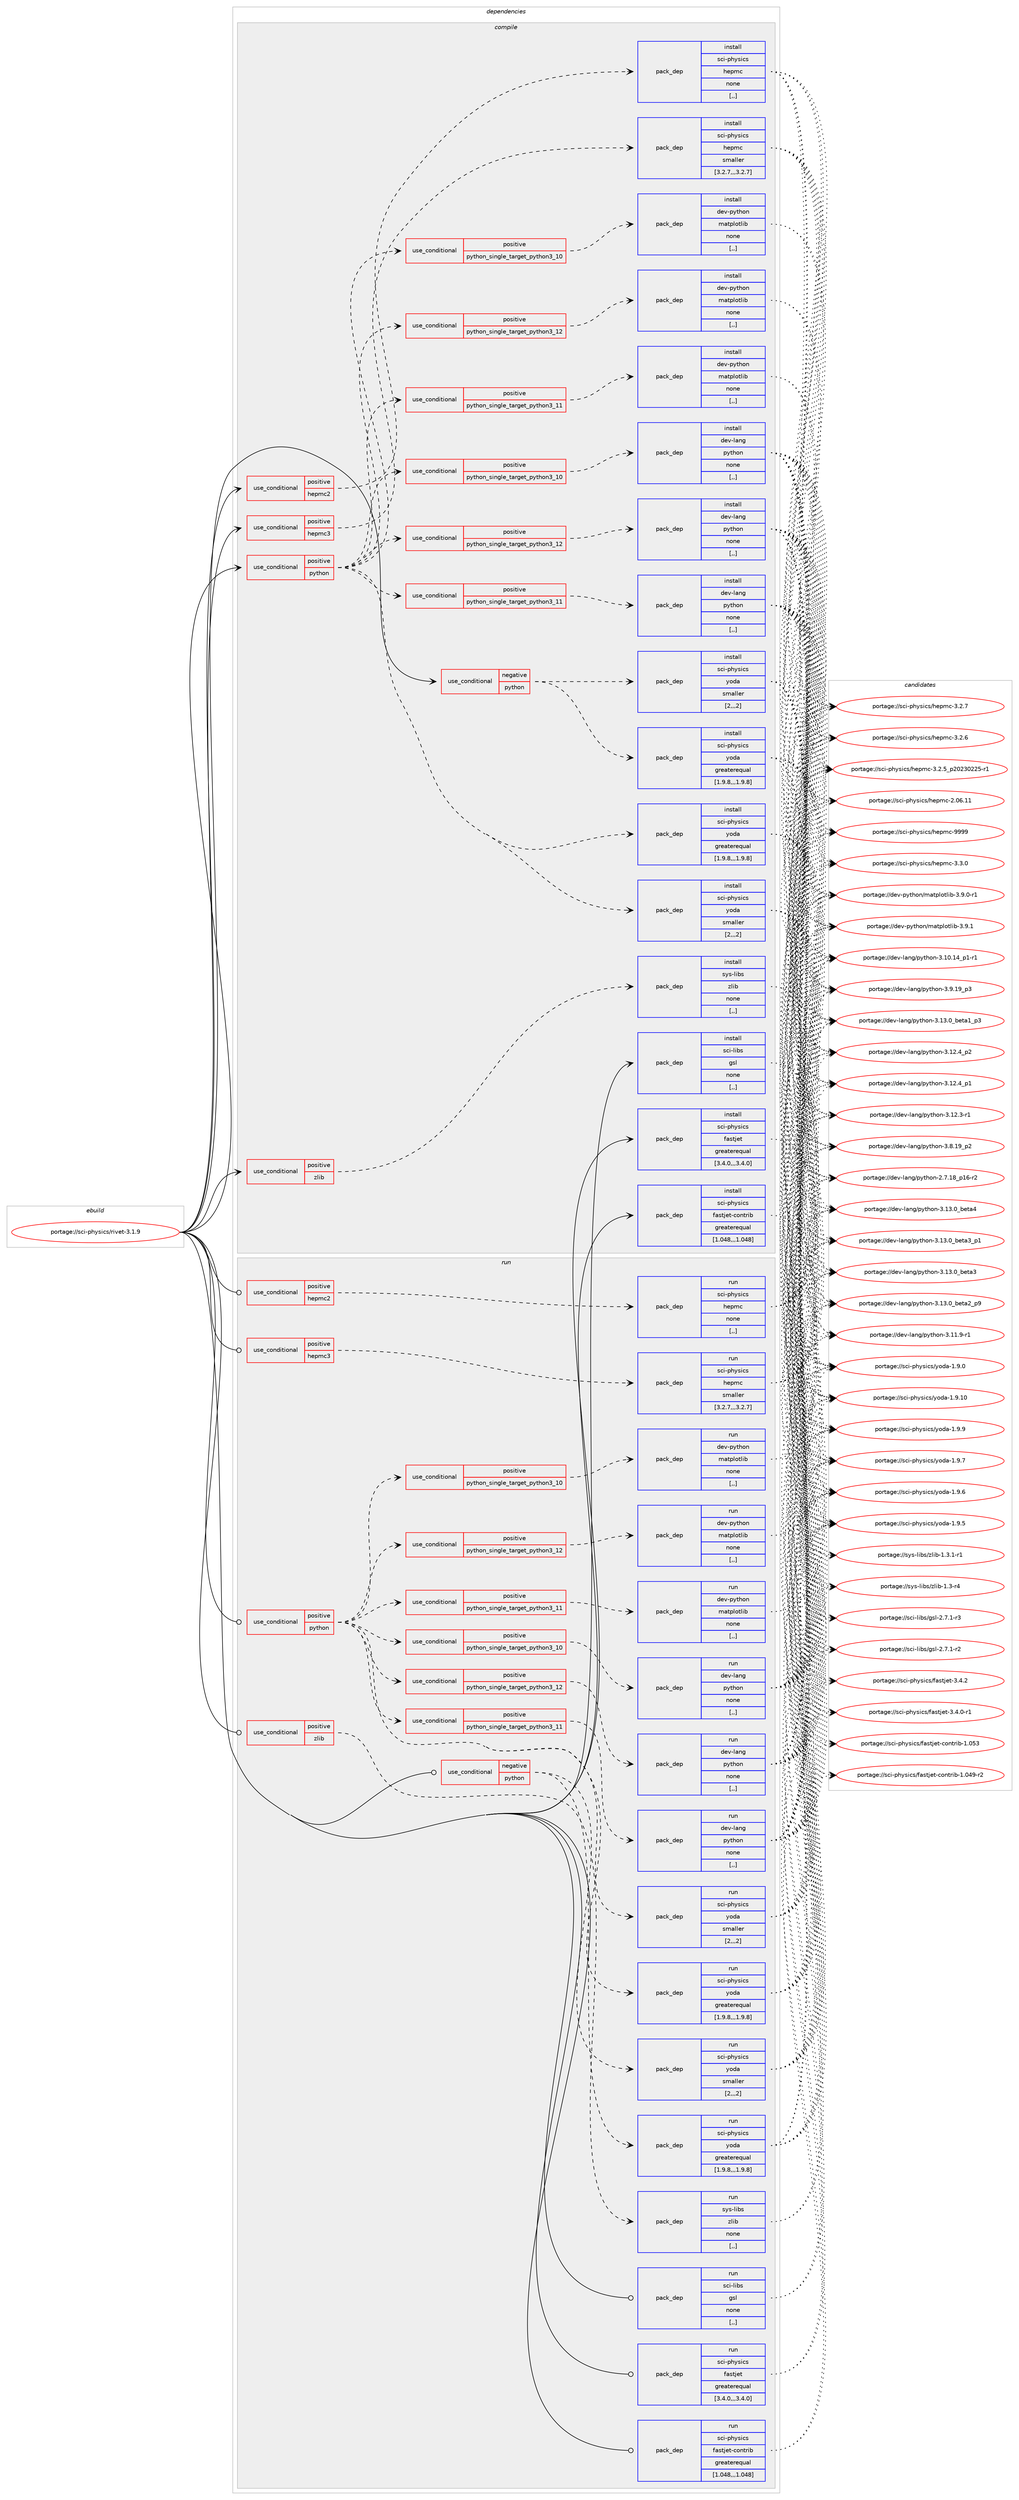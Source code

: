digraph prolog {

# *************
# Graph options
# *************

newrank=true;
concentrate=true;
compound=true;
graph [rankdir=LR,fontname=Helvetica,fontsize=10,ranksep=1.5];#, ranksep=2.5, nodesep=0.2];
edge  [arrowhead=vee];
node  [fontname=Helvetica,fontsize=10];

# **********
# The ebuild
# **********

subgraph cluster_leftcol {
color=gray;
label=<<i>ebuild</i>>;
id [label="portage://sci-physics/rivet-3.1.9", color=red, width=4, href="../sci-physics/rivet-3.1.9.svg"];
}

# ****************
# The dependencies
# ****************

subgraph cluster_midcol {
color=gray;
label=<<i>dependencies</i>>;
subgraph cluster_compile {
fillcolor="#eeeeee";
style=filled;
label=<<i>compile</i>>;
subgraph cond109309 {
dependency411690 [label=<<TABLE BORDER="0" CELLBORDER="1" CELLSPACING="0" CELLPADDING="4"><TR><TD ROWSPAN="3" CELLPADDING="10">use_conditional</TD></TR><TR><TD>negative</TD></TR><TR><TD>python</TD></TR></TABLE>>, shape=none, color=red];
subgraph pack299479 {
dependency411691 [label=<<TABLE BORDER="0" CELLBORDER="1" CELLSPACING="0" CELLPADDING="4" WIDTH="220"><TR><TD ROWSPAN="6" CELLPADDING="30">pack_dep</TD></TR><TR><TD WIDTH="110">install</TD></TR><TR><TD>sci-physics</TD></TR><TR><TD>yoda</TD></TR><TR><TD>greaterequal</TD></TR><TR><TD>[1.9.8,,,1.9.8]</TD></TR></TABLE>>, shape=none, color=blue];
}
dependency411690:e -> dependency411691:w [weight=20,style="dashed",arrowhead="vee"];
subgraph pack299480 {
dependency411692 [label=<<TABLE BORDER="0" CELLBORDER="1" CELLSPACING="0" CELLPADDING="4" WIDTH="220"><TR><TD ROWSPAN="6" CELLPADDING="30">pack_dep</TD></TR><TR><TD WIDTH="110">install</TD></TR><TR><TD>sci-physics</TD></TR><TR><TD>yoda</TD></TR><TR><TD>smaller</TD></TR><TR><TD>[2,,,2]</TD></TR></TABLE>>, shape=none, color=blue];
}
dependency411690:e -> dependency411692:w [weight=20,style="dashed",arrowhead="vee"];
}
id:e -> dependency411690:w [weight=20,style="solid",arrowhead="vee"];
subgraph cond109310 {
dependency411693 [label=<<TABLE BORDER="0" CELLBORDER="1" CELLSPACING="0" CELLPADDING="4"><TR><TD ROWSPAN="3" CELLPADDING="10">use_conditional</TD></TR><TR><TD>positive</TD></TR><TR><TD>hepmc2</TD></TR></TABLE>>, shape=none, color=red];
subgraph pack299481 {
dependency411694 [label=<<TABLE BORDER="0" CELLBORDER="1" CELLSPACING="0" CELLPADDING="4" WIDTH="220"><TR><TD ROWSPAN="6" CELLPADDING="30">pack_dep</TD></TR><TR><TD WIDTH="110">install</TD></TR><TR><TD>sci-physics</TD></TR><TR><TD>hepmc</TD></TR><TR><TD>none</TD></TR><TR><TD>[,,]</TD></TR></TABLE>>, shape=none, color=blue];
}
dependency411693:e -> dependency411694:w [weight=20,style="dashed",arrowhead="vee"];
}
id:e -> dependency411693:w [weight=20,style="solid",arrowhead="vee"];
subgraph cond109311 {
dependency411695 [label=<<TABLE BORDER="0" CELLBORDER="1" CELLSPACING="0" CELLPADDING="4"><TR><TD ROWSPAN="3" CELLPADDING="10">use_conditional</TD></TR><TR><TD>positive</TD></TR><TR><TD>hepmc3</TD></TR></TABLE>>, shape=none, color=red];
subgraph pack299482 {
dependency411696 [label=<<TABLE BORDER="0" CELLBORDER="1" CELLSPACING="0" CELLPADDING="4" WIDTH="220"><TR><TD ROWSPAN="6" CELLPADDING="30">pack_dep</TD></TR><TR><TD WIDTH="110">install</TD></TR><TR><TD>sci-physics</TD></TR><TR><TD>hepmc</TD></TR><TR><TD>smaller</TD></TR><TR><TD>[3.2.7,,,3.2.7]</TD></TR></TABLE>>, shape=none, color=blue];
}
dependency411695:e -> dependency411696:w [weight=20,style="dashed",arrowhead="vee"];
}
id:e -> dependency411695:w [weight=20,style="solid",arrowhead="vee"];
subgraph cond109312 {
dependency411697 [label=<<TABLE BORDER="0" CELLBORDER="1" CELLSPACING="0" CELLPADDING="4"><TR><TD ROWSPAN="3" CELLPADDING="10">use_conditional</TD></TR><TR><TD>positive</TD></TR><TR><TD>python</TD></TR></TABLE>>, shape=none, color=red];
subgraph cond109313 {
dependency411698 [label=<<TABLE BORDER="0" CELLBORDER="1" CELLSPACING="0" CELLPADDING="4"><TR><TD ROWSPAN="3" CELLPADDING="10">use_conditional</TD></TR><TR><TD>positive</TD></TR><TR><TD>python_single_target_python3_10</TD></TR></TABLE>>, shape=none, color=red];
subgraph pack299483 {
dependency411699 [label=<<TABLE BORDER="0" CELLBORDER="1" CELLSPACING="0" CELLPADDING="4" WIDTH="220"><TR><TD ROWSPAN="6" CELLPADDING="30">pack_dep</TD></TR><TR><TD WIDTH="110">install</TD></TR><TR><TD>dev-lang</TD></TR><TR><TD>python</TD></TR><TR><TD>none</TD></TR><TR><TD>[,,]</TD></TR></TABLE>>, shape=none, color=blue];
}
dependency411698:e -> dependency411699:w [weight=20,style="dashed",arrowhead="vee"];
}
dependency411697:e -> dependency411698:w [weight=20,style="dashed",arrowhead="vee"];
subgraph cond109314 {
dependency411700 [label=<<TABLE BORDER="0" CELLBORDER="1" CELLSPACING="0" CELLPADDING="4"><TR><TD ROWSPAN="3" CELLPADDING="10">use_conditional</TD></TR><TR><TD>positive</TD></TR><TR><TD>python_single_target_python3_11</TD></TR></TABLE>>, shape=none, color=red];
subgraph pack299484 {
dependency411701 [label=<<TABLE BORDER="0" CELLBORDER="1" CELLSPACING="0" CELLPADDING="4" WIDTH="220"><TR><TD ROWSPAN="6" CELLPADDING="30">pack_dep</TD></TR><TR><TD WIDTH="110">install</TD></TR><TR><TD>dev-lang</TD></TR><TR><TD>python</TD></TR><TR><TD>none</TD></TR><TR><TD>[,,]</TD></TR></TABLE>>, shape=none, color=blue];
}
dependency411700:e -> dependency411701:w [weight=20,style="dashed",arrowhead="vee"];
}
dependency411697:e -> dependency411700:w [weight=20,style="dashed",arrowhead="vee"];
subgraph cond109315 {
dependency411702 [label=<<TABLE BORDER="0" CELLBORDER="1" CELLSPACING="0" CELLPADDING="4"><TR><TD ROWSPAN="3" CELLPADDING="10">use_conditional</TD></TR><TR><TD>positive</TD></TR><TR><TD>python_single_target_python3_12</TD></TR></TABLE>>, shape=none, color=red];
subgraph pack299485 {
dependency411703 [label=<<TABLE BORDER="0" CELLBORDER="1" CELLSPACING="0" CELLPADDING="4" WIDTH="220"><TR><TD ROWSPAN="6" CELLPADDING="30">pack_dep</TD></TR><TR><TD WIDTH="110">install</TD></TR><TR><TD>dev-lang</TD></TR><TR><TD>python</TD></TR><TR><TD>none</TD></TR><TR><TD>[,,]</TD></TR></TABLE>>, shape=none, color=blue];
}
dependency411702:e -> dependency411703:w [weight=20,style="dashed",arrowhead="vee"];
}
dependency411697:e -> dependency411702:w [weight=20,style="dashed",arrowhead="vee"];
subgraph cond109316 {
dependency411704 [label=<<TABLE BORDER="0" CELLBORDER="1" CELLSPACING="0" CELLPADDING="4"><TR><TD ROWSPAN="3" CELLPADDING="10">use_conditional</TD></TR><TR><TD>positive</TD></TR><TR><TD>python_single_target_python3_10</TD></TR></TABLE>>, shape=none, color=red];
subgraph pack299486 {
dependency411705 [label=<<TABLE BORDER="0" CELLBORDER="1" CELLSPACING="0" CELLPADDING="4" WIDTH="220"><TR><TD ROWSPAN="6" CELLPADDING="30">pack_dep</TD></TR><TR><TD WIDTH="110">install</TD></TR><TR><TD>dev-python</TD></TR><TR><TD>matplotlib</TD></TR><TR><TD>none</TD></TR><TR><TD>[,,]</TD></TR></TABLE>>, shape=none, color=blue];
}
dependency411704:e -> dependency411705:w [weight=20,style="dashed",arrowhead="vee"];
}
dependency411697:e -> dependency411704:w [weight=20,style="dashed",arrowhead="vee"];
subgraph cond109317 {
dependency411706 [label=<<TABLE BORDER="0" CELLBORDER="1" CELLSPACING="0" CELLPADDING="4"><TR><TD ROWSPAN="3" CELLPADDING="10">use_conditional</TD></TR><TR><TD>positive</TD></TR><TR><TD>python_single_target_python3_11</TD></TR></TABLE>>, shape=none, color=red];
subgraph pack299487 {
dependency411707 [label=<<TABLE BORDER="0" CELLBORDER="1" CELLSPACING="0" CELLPADDING="4" WIDTH="220"><TR><TD ROWSPAN="6" CELLPADDING="30">pack_dep</TD></TR><TR><TD WIDTH="110">install</TD></TR><TR><TD>dev-python</TD></TR><TR><TD>matplotlib</TD></TR><TR><TD>none</TD></TR><TR><TD>[,,]</TD></TR></TABLE>>, shape=none, color=blue];
}
dependency411706:e -> dependency411707:w [weight=20,style="dashed",arrowhead="vee"];
}
dependency411697:e -> dependency411706:w [weight=20,style="dashed",arrowhead="vee"];
subgraph cond109318 {
dependency411708 [label=<<TABLE BORDER="0" CELLBORDER="1" CELLSPACING="0" CELLPADDING="4"><TR><TD ROWSPAN="3" CELLPADDING="10">use_conditional</TD></TR><TR><TD>positive</TD></TR><TR><TD>python_single_target_python3_12</TD></TR></TABLE>>, shape=none, color=red];
subgraph pack299488 {
dependency411709 [label=<<TABLE BORDER="0" CELLBORDER="1" CELLSPACING="0" CELLPADDING="4" WIDTH="220"><TR><TD ROWSPAN="6" CELLPADDING="30">pack_dep</TD></TR><TR><TD WIDTH="110">install</TD></TR><TR><TD>dev-python</TD></TR><TR><TD>matplotlib</TD></TR><TR><TD>none</TD></TR><TR><TD>[,,]</TD></TR></TABLE>>, shape=none, color=blue];
}
dependency411708:e -> dependency411709:w [weight=20,style="dashed",arrowhead="vee"];
}
dependency411697:e -> dependency411708:w [weight=20,style="dashed",arrowhead="vee"];
subgraph pack299489 {
dependency411710 [label=<<TABLE BORDER="0" CELLBORDER="1" CELLSPACING="0" CELLPADDING="4" WIDTH="220"><TR><TD ROWSPAN="6" CELLPADDING="30">pack_dep</TD></TR><TR><TD WIDTH="110">install</TD></TR><TR><TD>sci-physics</TD></TR><TR><TD>yoda</TD></TR><TR><TD>greaterequal</TD></TR><TR><TD>[1.9.8,,,1.9.8]</TD></TR></TABLE>>, shape=none, color=blue];
}
dependency411697:e -> dependency411710:w [weight=20,style="dashed",arrowhead="vee"];
subgraph pack299490 {
dependency411711 [label=<<TABLE BORDER="0" CELLBORDER="1" CELLSPACING="0" CELLPADDING="4" WIDTH="220"><TR><TD ROWSPAN="6" CELLPADDING="30">pack_dep</TD></TR><TR><TD WIDTH="110">install</TD></TR><TR><TD>sci-physics</TD></TR><TR><TD>yoda</TD></TR><TR><TD>smaller</TD></TR><TR><TD>[2,,,2]</TD></TR></TABLE>>, shape=none, color=blue];
}
dependency411697:e -> dependency411711:w [weight=20,style="dashed",arrowhead="vee"];
}
id:e -> dependency411697:w [weight=20,style="solid",arrowhead="vee"];
subgraph cond109319 {
dependency411712 [label=<<TABLE BORDER="0" CELLBORDER="1" CELLSPACING="0" CELLPADDING="4"><TR><TD ROWSPAN="3" CELLPADDING="10">use_conditional</TD></TR><TR><TD>positive</TD></TR><TR><TD>zlib</TD></TR></TABLE>>, shape=none, color=red];
subgraph pack299491 {
dependency411713 [label=<<TABLE BORDER="0" CELLBORDER="1" CELLSPACING="0" CELLPADDING="4" WIDTH="220"><TR><TD ROWSPAN="6" CELLPADDING="30">pack_dep</TD></TR><TR><TD WIDTH="110">install</TD></TR><TR><TD>sys-libs</TD></TR><TR><TD>zlib</TD></TR><TR><TD>none</TD></TR><TR><TD>[,,]</TD></TR></TABLE>>, shape=none, color=blue];
}
dependency411712:e -> dependency411713:w [weight=20,style="dashed",arrowhead="vee"];
}
id:e -> dependency411712:w [weight=20,style="solid",arrowhead="vee"];
subgraph pack299492 {
dependency411714 [label=<<TABLE BORDER="0" CELLBORDER="1" CELLSPACING="0" CELLPADDING="4" WIDTH="220"><TR><TD ROWSPAN="6" CELLPADDING="30">pack_dep</TD></TR><TR><TD WIDTH="110">install</TD></TR><TR><TD>sci-libs</TD></TR><TR><TD>gsl</TD></TR><TR><TD>none</TD></TR><TR><TD>[,,]</TD></TR></TABLE>>, shape=none, color=blue];
}
id:e -> dependency411714:w [weight=20,style="solid",arrowhead="vee"];
subgraph pack299493 {
dependency411715 [label=<<TABLE BORDER="0" CELLBORDER="1" CELLSPACING="0" CELLPADDING="4" WIDTH="220"><TR><TD ROWSPAN="6" CELLPADDING="30">pack_dep</TD></TR><TR><TD WIDTH="110">install</TD></TR><TR><TD>sci-physics</TD></TR><TR><TD>fastjet</TD></TR><TR><TD>greaterequal</TD></TR><TR><TD>[3.4.0,,,3.4.0]</TD></TR></TABLE>>, shape=none, color=blue];
}
id:e -> dependency411715:w [weight=20,style="solid",arrowhead="vee"];
subgraph pack299494 {
dependency411716 [label=<<TABLE BORDER="0" CELLBORDER="1" CELLSPACING="0" CELLPADDING="4" WIDTH="220"><TR><TD ROWSPAN="6" CELLPADDING="30">pack_dep</TD></TR><TR><TD WIDTH="110">install</TD></TR><TR><TD>sci-physics</TD></TR><TR><TD>fastjet-contrib</TD></TR><TR><TD>greaterequal</TD></TR><TR><TD>[1.048,,,1.048]</TD></TR></TABLE>>, shape=none, color=blue];
}
id:e -> dependency411716:w [weight=20,style="solid",arrowhead="vee"];
}
subgraph cluster_compileandrun {
fillcolor="#eeeeee";
style=filled;
label=<<i>compile and run</i>>;
}
subgraph cluster_run {
fillcolor="#eeeeee";
style=filled;
label=<<i>run</i>>;
subgraph cond109320 {
dependency411717 [label=<<TABLE BORDER="0" CELLBORDER="1" CELLSPACING="0" CELLPADDING="4"><TR><TD ROWSPAN="3" CELLPADDING="10">use_conditional</TD></TR><TR><TD>negative</TD></TR><TR><TD>python</TD></TR></TABLE>>, shape=none, color=red];
subgraph pack299495 {
dependency411718 [label=<<TABLE BORDER="0" CELLBORDER="1" CELLSPACING="0" CELLPADDING="4" WIDTH="220"><TR><TD ROWSPAN="6" CELLPADDING="30">pack_dep</TD></TR><TR><TD WIDTH="110">run</TD></TR><TR><TD>sci-physics</TD></TR><TR><TD>yoda</TD></TR><TR><TD>greaterequal</TD></TR><TR><TD>[1.9.8,,,1.9.8]</TD></TR></TABLE>>, shape=none, color=blue];
}
dependency411717:e -> dependency411718:w [weight=20,style="dashed",arrowhead="vee"];
subgraph pack299496 {
dependency411719 [label=<<TABLE BORDER="0" CELLBORDER="1" CELLSPACING="0" CELLPADDING="4" WIDTH="220"><TR><TD ROWSPAN="6" CELLPADDING="30">pack_dep</TD></TR><TR><TD WIDTH="110">run</TD></TR><TR><TD>sci-physics</TD></TR><TR><TD>yoda</TD></TR><TR><TD>smaller</TD></TR><TR><TD>[2,,,2]</TD></TR></TABLE>>, shape=none, color=blue];
}
dependency411717:e -> dependency411719:w [weight=20,style="dashed",arrowhead="vee"];
}
id:e -> dependency411717:w [weight=20,style="solid",arrowhead="odot"];
subgraph cond109321 {
dependency411720 [label=<<TABLE BORDER="0" CELLBORDER="1" CELLSPACING="0" CELLPADDING="4"><TR><TD ROWSPAN="3" CELLPADDING="10">use_conditional</TD></TR><TR><TD>positive</TD></TR><TR><TD>hepmc2</TD></TR></TABLE>>, shape=none, color=red];
subgraph pack299497 {
dependency411721 [label=<<TABLE BORDER="0" CELLBORDER="1" CELLSPACING="0" CELLPADDING="4" WIDTH="220"><TR><TD ROWSPAN="6" CELLPADDING="30">pack_dep</TD></TR><TR><TD WIDTH="110">run</TD></TR><TR><TD>sci-physics</TD></TR><TR><TD>hepmc</TD></TR><TR><TD>none</TD></TR><TR><TD>[,,]</TD></TR></TABLE>>, shape=none, color=blue];
}
dependency411720:e -> dependency411721:w [weight=20,style="dashed",arrowhead="vee"];
}
id:e -> dependency411720:w [weight=20,style="solid",arrowhead="odot"];
subgraph cond109322 {
dependency411722 [label=<<TABLE BORDER="0" CELLBORDER="1" CELLSPACING="0" CELLPADDING="4"><TR><TD ROWSPAN="3" CELLPADDING="10">use_conditional</TD></TR><TR><TD>positive</TD></TR><TR><TD>hepmc3</TD></TR></TABLE>>, shape=none, color=red];
subgraph pack299498 {
dependency411723 [label=<<TABLE BORDER="0" CELLBORDER="1" CELLSPACING="0" CELLPADDING="4" WIDTH="220"><TR><TD ROWSPAN="6" CELLPADDING="30">pack_dep</TD></TR><TR><TD WIDTH="110">run</TD></TR><TR><TD>sci-physics</TD></TR><TR><TD>hepmc</TD></TR><TR><TD>smaller</TD></TR><TR><TD>[3.2.7,,,3.2.7]</TD></TR></TABLE>>, shape=none, color=blue];
}
dependency411722:e -> dependency411723:w [weight=20,style="dashed",arrowhead="vee"];
}
id:e -> dependency411722:w [weight=20,style="solid",arrowhead="odot"];
subgraph cond109323 {
dependency411724 [label=<<TABLE BORDER="0" CELLBORDER="1" CELLSPACING="0" CELLPADDING="4"><TR><TD ROWSPAN="3" CELLPADDING="10">use_conditional</TD></TR><TR><TD>positive</TD></TR><TR><TD>python</TD></TR></TABLE>>, shape=none, color=red];
subgraph cond109324 {
dependency411725 [label=<<TABLE BORDER="0" CELLBORDER="1" CELLSPACING="0" CELLPADDING="4"><TR><TD ROWSPAN="3" CELLPADDING="10">use_conditional</TD></TR><TR><TD>positive</TD></TR><TR><TD>python_single_target_python3_10</TD></TR></TABLE>>, shape=none, color=red];
subgraph pack299499 {
dependency411726 [label=<<TABLE BORDER="0" CELLBORDER="1" CELLSPACING="0" CELLPADDING="4" WIDTH="220"><TR><TD ROWSPAN="6" CELLPADDING="30">pack_dep</TD></TR><TR><TD WIDTH="110">run</TD></TR><TR><TD>dev-lang</TD></TR><TR><TD>python</TD></TR><TR><TD>none</TD></TR><TR><TD>[,,]</TD></TR></TABLE>>, shape=none, color=blue];
}
dependency411725:e -> dependency411726:w [weight=20,style="dashed",arrowhead="vee"];
}
dependency411724:e -> dependency411725:w [weight=20,style="dashed",arrowhead="vee"];
subgraph cond109325 {
dependency411727 [label=<<TABLE BORDER="0" CELLBORDER="1" CELLSPACING="0" CELLPADDING="4"><TR><TD ROWSPAN="3" CELLPADDING="10">use_conditional</TD></TR><TR><TD>positive</TD></TR><TR><TD>python_single_target_python3_11</TD></TR></TABLE>>, shape=none, color=red];
subgraph pack299500 {
dependency411728 [label=<<TABLE BORDER="0" CELLBORDER="1" CELLSPACING="0" CELLPADDING="4" WIDTH="220"><TR><TD ROWSPAN="6" CELLPADDING="30">pack_dep</TD></TR><TR><TD WIDTH="110">run</TD></TR><TR><TD>dev-lang</TD></TR><TR><TD>python</TD></TR><TR><TD>none</TD></TR><TR><TD>[,,]</TD></TR></TABLE>>, shape=none, color=blue];
}
dependency411727:e -> dependency411728:w [weight=20,style="dashed",arrowhead="vee"];
}
dependency411724:e -> dependency411727:w [weight=20,style="dashed",arrowhead="vee"];
subgraph cond109326 {
dependency411729 [label=<<TABLE BORDER="0" CELLBORDER="1" CELLSPACING="0" CELLPADDING="4"><TR><TD ROWSPAN="3" CELLPADDING="10">use_conditional</TD></TR><TR><TD>positive</TD></TR><TR><TD>python_single_target_python3_12</TD></TR></TABLE>>, shape=none, color=red];
subgraph pack299501 {
dependency411730 [label=<<TABLE BORDER="0" CELLBORDER="1" CELLSPACING="0" CELLPADDING="4" WIDTH="220"><TR><TD ROWSPAN="6" CELLPADDING="30">pack_dep</TD></TR><TR><TD WIDTH="110">run</TD></TR><TR><TD>dev-lang</TD></TR><TR><TD>python</TD></TR><TR><TD>none</TD></TR><TR><TD>[,,]</TD></TR></TABLE>>, shape=none, color=blue];
}
dependency411729:e -> dependency411730:w [weight=20,style="dashed",arrowhead="vee"];
}
dependency411724:e -> dependency411729:w [weight=20,style="dashed",arrowhead="vee"];
subgraph cond109327 {
dependency411731 [label=<<TABLE BORDER="0" CELLBORDER="1" CELLSPACING="0" CELLPADDING="4"><TR><TD ROWSPAN="3" CELLPADDING="10">use_conditional</TD></TR><TR><TD>positive</TD></TR><TR><TD>python_single_target_python3_10</TD></TR></TABLE>>, shape=none, color=red];
subgraph pack299502 {
dependency411732 [label=<<TABLE BORDER="0" CELLBORDER="1" CELLSPACING="0" CELLPADDING="4" WIDTH="220"><TR><TD ROWSPAN="6" CELLPADDING="30">pack_dep</TD></TR><TR><TD WIDTH="110">run</TD></TR><TR><TD>dev-python</TD></TR><TR><TD>matplotlib</TD></TR><TR><TD>none</TD></TR><TR><TD>[,,]</TD></TR></TABLE>>, shape=none, color=blue];
}
dependency411731:e -> dependency411732:w [weight=20,style="dashed",arrowhead="vee"];
}
dependency411724:e -> dependency411731:w [weight=20,style="dashed",arrowhead="vee"];
subgraph cond109328 {
dependency411733 [label=<<TABLE BORDER="0" CELLBORDER="1" CELLSPACING="0" CELLPADDING="4"><TR><TD ROWSPAN="3" CELLPADDING="10">use_conditional</TD></TR><TR><TD>positive</TD></TR><TR><TD>python_single_target_python3_11</TD></TR></TABLE>>, shape=none, color=red];
subgraph pack299503 {
dependency411734 [label=<<TABLE BORDER="0" CELLBORDER="1" CELLSPACING="0" CELLPADDING="4" WIDTH="220"><TR><TD ROWSPAN="6" CELLPADDING="30">pack_dep</TD></TR><TR><TD WIDTH="110">run</TD></TR><TR><TD>dev-python</TD></TR><TR><TD>matplotlib</TD></TR><TR><TD>none</TD></TR><TR><TD>[,,]</TD></TR></TABLE>>, shape=none, color=blue];
}
dependency411733:e -> dependency411734:w [weight=20,style="dashed",arrowhead="vee"];
}
dependency411724:e -> dependency411733:w [weight=20,style="dashed",arrowhead="vee"];
subgraph cond109329 {
dependency411735 [label=<<TABLE BORDER="0" CELLBORDER="1" CELLSPACING="0" CELLPADDING="4"><TR><TD ROWSPAN="3" CELLPADDING="10">use_conditional</TD></TR><TR><TD>positive</TD></TR><TR><TD>python_single_target_python3_12</TD></TR></TABLE>>, shape=none, color=red];
subgraph pack299504 {
dependency411736 [label=<<TABLE BORDER="0" CELLBORDER="1" CELLSPACING="0" CELLPADDING="4" WIDTH="220"><TR><TD ROWSPAN="6" CELLPADDING="30">pack_dep</TD></TR><TR><TD WIDTH="110">run</TD></TR><TR><TD>dev-python</TD></TR><TR><TD>matplotlib</TD></TR><TR><TD>none</TD></TR><TR><TD>[,,]</TD></TR></TABLE>>, shape=none, color=blue];
}
dependency411735:e -> dependency411736:w [weight=20,style="dashed",arrowhead="vee"];
}
dependency411724:e -> dependency411735:w [weight=20,style="dashed",arrowhead="vee"];
subgraph pack299505 {
dependency411737 [label=<<TABLE BORDER="0" CELLBORDER="1" CELLSPACING="0" CELLPADDING="4" WIDTH="220"><TR><TD ROWSPAN="6" CELLPADDING="30">pack_dep</TD></TR><TR><TD WIDTH="110">run</TD></TR><TR><TD>sci-physics</TD></TR><TR><TD>yoda</TD></TR><TR><TD>greaterequal</TD></TR><TR><TD>[1.9.8,,,1.9.8]</TD></TR></TABLE>>, shape=none, color=blue];
}
dependency411724:e -> dependency411737:w [weight=20,style="dashed",arrowhead="vee"];
subgraph pack299506 {
dependency411738 [label=<<TABLE BORDER="0" CELLBORDER="1" CELLSPACING="0" CELLPADDING="4" WIDTH="220"><TR><TD ROWSPAN="6" CELLPADDING="30">pack_dep</TD></TR><TR><TD WIDTH="110">run</TD></TR><TR><TD>sci-physics</TD></TR><TR><TD>yoda</TD></TR><TR><TD>smaller</TD></TR><TR><TD>[2,,,2]</TD></TR></TABLE>>, shape=none, color=blue];
}
dependency411724:e -> dependency411738:w [weight=20,style="dashed",arrowhead="vee"];
}
id:e -> dependency411724:w [weight=20,style="solid",arrowhead="odot"];
subgraph cond109330 {
dependency411739 [label=<<TABLE BORDER="0" CELLBORDER="1" CELLSPACING="0" CELLPADDING="4"><TR><TD ROWSPAN="3" CELLPADDING="10">use_conditional</TD></TR><TR><TD>positive</TD></TR><TR><TD>zlib</TD></TR></TABLE>>, shape=none, color=red];
subgraph pack299507 {
dependency411740 [label=<<TABLE BORDER="0" CELLBORDER="1" CELLSPACING="0" CELLPADDING="4" WIDTH="220"><TR><TD ROWSPAN="6" CELLPADDING="30">pack_dep</TD></TR><TR><TD WIDTH="110">run</TD></TR><TR><TD>sys-libs</TD></TR><TR><TD>zlib</TD></TR><TR><TD>none</TD></TR><TR><TD>[,,]</TD></TR></TABLE>>, shape=none, color=blue];
}
dependency411739:e -> dependency411740:w [weight=20,style="dashed",arrowhead="vee"];
}
id:e -> dependency411739:w [weight=20,style="solid",arrowhead="odot"];
subgraph pack299508 {
dependency411741 [label=<<TABLE BORDER="0" CELLBORDER="1" CELLSPACING="0" CELLPADDING="4" WIDTH="220"><TR><TD ROWSPAN="6" CELLPADDING="30">pack_dep</TD></TR><TR><TD WIDTH="110">run</TD></TR><TR><TD>sci-libs</TD></TR><TR><TD>gsl</TD></TR><TR><TD>none</TD></TR><TR><TD>[,,]</TD></TR></TABLE>>, shape=none, color=blue];
}
id:e -> dependency411741:w [weight=20,style="solid",arrowhead="odot"];
subgraph pack299509 {
dependency411742 [label=<<TABLE BORDER="0" CELLBORDER="1" CELLSPACING="0" CELLPADDING="4" WIDTH="220"><TR><TD ROWSPAN="6" CELLPADDING="30">pack_dep</TD></TR><TR><TD WIDTH="110">run</TD></TR><TR><TD>sci-physics</TD></TR><TR><TD>fastjet</TD></TR><TR><TD>greaterequal</TD></TR><TR><TD>[3.4.0,,,3.4.0]</TD></TR></TABLE>>, shape=none, color=blue];
}
id:e -> dependency411742:w [weight=20,style="solid",arrowhead="odot"];
subgraph pack299510 {
dependency411743 [label=<<TABLE BORDER="0" CELLBORDER="1" CELLSPACING="0" CELLPADDING="4" WIDTH="220"><TR><TD ROWSPAN="6" CELLPADDING="30">pack_dep</TD></TR><TR><TD WIDTH="110">run</TD></TR><TR><TD>sci-physics</TD></TR><TR><TD>fastjet-contrib</TD></TR><TR><TD>greaterequal</TD></TR><TR><TD>[1.048,,,1.048]</TD></TR></TABLE>>, shape=none, color=blue];
}
id:e -> dependency411743:w [weight=20,style="solid",arrowhead="odot"];
}
}

# **************
# The candidates
# **************

subgraph cluster_choices {
rank=same;
color=gray;
label=<<i>candidates</i>>;

subgraph choice299479 {
color=black;
nodesep=1;
choice115991054511210412111510599115471211111009745494657464948 [label="portage://sci-physics/yoda-1.9.10", color=red, width=4,href="../sci-physics/yoda-1.9.10.svg"];
choice1159910545112104121115105991154712111110097454946574657 [label="portage://sci-physics/yoda-1.9.9", color=red, width=4,href="../sci-physics/yoda-1.9.9.svg"];
choice1159910545112104121115105991154712111110097454946574655 [label="portage://sci-physics/yoda-1.9.7", color=red, width=4,href="../sci-physics/yoda-1.9.7.svg"];
choice1159910545112104121115105991154712111110097454946574654 [label="portage://sci-physics/yoda-1.9.6", color=red, width=4,href="../sci-physics/yoda-1.9.6.svg"];
choice1159910545112104121115105991154712111110097454946574653 [label="portage://sci-physics/yoda-1.9.5", color=red, width=4,href="../sci-physics/yoda-1.9.5.svg"];
choice1159910545112104121115105991154712111110097454946574648 [label="portage://sci-physics/yoda-1.9.0", color=red, width=4,href="../sci-physics/yoda-1.9.0.svg"];
dependency411691:e -> choice115991054511210412111510599115471211111009745494657464948:w [style=dotted,weight="100"];
dependency411691:e -> choice1159910545112104121115105991154712111110097454946574657:w [style=dotted,weight="100"];
dependency411691:e -> choice1159910545112104121115105991154712111110097454946574655:w [style=dotted,weight="100"];
dependency411691:e -> choice1159910545112104121115105991154712111110097454946574654:w [style=dotted,weight="100"];
dependency411691:e -> choice1159910545112104121115105991154712111110097454946574653:w [style=dotted,weight="100"];
dependency411691:e -> choice1159910545112104121115105991154712111110097454946574648:w [style=dotted,weight="100"];
}
subgraph choice299480 {
color=black;
nodesep=1;
choice115991054511210412111510599115471211111009745494657464948 [label="portage://sci-physics/yoda-1.9.10", color=red, width=4,href="../sci-physics/yoda-1.9.10.svg"];
choice1159910545112104121115105991154712111110097454946574657 [label="portage://sci-physics/yoda-1.9.9", color=red, width=4,href="../sci-physics/yoda-1.9.9.svg"];
choice1159910545112104121115105991154712111110097454946574655 [label="portage://sci-physics/yoda-1.9.7", color=red, width=4,href="../sci-physics/yoda-1.9.7.svg"];
choice1159910545112104121115105991154712111110097454946574654 [label="portage://sci-physics/yoda-1.9.6", color=red, width=4,href="../sci-physics/yoda-1.9.6.svg"];
choice1159910545112104121115105991154712111110097454946574653 [label="portage://sci-physics/yoda-1.9.5", color=red, width=4,href="../sci-physics/yoda-1.9.5.svg"];
choice1159910545112104121115105991154712111110097454946574648 [label="portage://sci-physics/yoda-1.9.0", color=red, width=4,href="../sci-physics/yoda-1.9.0.svg"];
dependency411692:e -> choice115991054511210412111510599115471211111009745494657464948:w [style=dotted,weight="100"];
dependency411692:e -> choice1159910545112104121115105991154712111110097454946574657:w [style=dotted,weight="100"];
dependency411692:e -> choice1159910545112104121115105991154712111110097454946574655:w [style=dotted,weight="100"];
dependency411692:e -> choice1159910545112104121115105991154712111110097454946574654:w [style=dotted,weight="100"];
dependency411692:e -> choice1159910545112104121115105991154712111110097454946574653:w [style=dotted,weight="100"];
dependency411692:e -> choice1159910545112104121115105991154712111110097454946574648:w [style=dotted,weight="100"];
}
subgraph choice299481 {
color=black;
nodesep=1;
choice11599105451121041211151059911547104101112109994557575757 [label="portage://sci-physics/hepmc-9999", color=red, width=4,href="../sci-physics/hepmc-9999.svg"];
choice1159910545112104121115105991154710410111210999455146514648 [label="portage://sci-physics/hepmc-3.3.0", color=red, width=4,href="../sci-physics/hepmc-3.3.0.svg"];
choice1159910545112104121115105991154710410111210999455146504655 [label="portage://sci-physics/hepmc-3.2.7", color=red, width=4,href="../sci-physics/hepmc-3.2.7.svg"];
choice1159910545112104121115105991154710410111210999455146504654 [label="portage://sci-physics/hepmc-3.2.6", color=red, width=4,href="../sci-physics/hepmc-3.2.6.svg"];
choice11599105451121041211151059911547104101112109994551465046539511250485051485050534511449 [label="portage://sci-physics/hepmc-3.2.5_p20230225-r1", color=red, width=4,href="../sci-physics/hepmc-3.2.5_p20230225-r1.svg"];
choice11599105451121041211151059911547104101112109994550464854464949 [label="portage://sci-physics/hepmc-2.06.11", color=red, width=4,href="../sci-physics/hepmc-2.06.11.svg"];
dependency411694:e -> choice11599105451121041211151059911547104101112109994557575757:w [style=dotted,weight="100"];
dependency411694:e -> choice1159910545112104121115105991154710410111210999455146514648:w [style=dotted,weight="100"];
dependency411694:e -> choice1159910545112104121115105991154710410111210999455146504655:w [style=dotted,weight="100"];
dependency411694:e -> choice1159910545112104121115105991154710410111210999455146504654:w [style=dotted,weight="100"];
dependency411694:e -> choice11599105451121041211151059911547104101112109994551465046539511250485051485050534511449:w [style=dotted,weight="100"];
dependency411694:e -> choice11599105451121041211151059911547104101112109994550464854464949:w [style=dotted,weight="100"];
}
subgraph choice299482 {
color=black;
nodesep=1;
choice11599105451121041211151059911547104101112109994557575757 [label="portage://sci-physics/hepmc-9999", color=red, width=4,href="../sci-physics/hepmc-9999.svg"];
choice1159910545112104121115105991154710410111210999455146514648 [label="portage://sci-physics/hepmc-3.3.0", color=red, width=4,href="../sci-physics/hepmc-3.3.0.svg"];
choice1159910545112104121115105991154710410111210999455146504655 [label="portage://sci-physics/hepmc-3.2.7", color=red, width=4,href="../sci-physics/hepmc-3.2.7.svg"];
choice1159910545112104121115105991154710410111210999455146504654 [label="portage://sci-physics/hepmc-3.2.6", color=red, width=4,href="../sci-physics/hepmc-3.2.6.svg"];
choice11599105451121041211151059911547104101112109994551465046539511250485051485050534511449 [label="portage://sci-physics/hepmc-3.2.5_p20230225-r1", color=red, width=4,href="../sci-physics/hepmc-3.2.5_p20230225-r1.svg"];
choice11599105451121041211151059911547104101112109994550464854464949 [label="portage://sci-physics/hepmc-2.06.11", color=red, width=4,href="../sci-physics/hepmc-2.06.11.svg"];
dependency411696:e -> choice11599105451121041211151059911547104101112109994557575757:w [style=dotted,weight="100"];
dependency411696:e -> choice1159910545112104121115105991154710410111210999455146514648:w [style=dotted,weight="100"];
dependency411696:e -> choice1159910545112104121115105991154710410111210999455146504655:w [style=dotted,weight="100"];
dependency411696:e -> choice1159910545112104121115105991154710410111210999455146504654:w [style=dotted,weight="100"];
dependency411696:e -> choice11599105451121041211151059911547104101112109994551465046539511250485051485050534511449:w [style=dotted,weight="100"];
dependency411696:e -> choice11599105451121041211151059911547104101112109994550464854464949:w [style=dotted,weight="100"];
}
subgraph choice299483 {
color=black;
nodesep=1;
choice1001011184510897110103471121211161041111104551464951464895981011169752 [label="portage://dev-lang/python-3.13.0_beta4", color=red, width=4,href="../dev-lang/python-3.13.0_beta4.svg"];
choice10010111845108971101034711212111610411111045514649514648959810111697519511249 [label="portage://dev-lang/python-3.13.0_beta3_p1", color=red, width=4,href="../dev-lang/python-3.13.0_beta3_p1.svg"];
choice1001011184510897110103471121211161041111104551464951464895981011169751 [label="portage://dev-lang/python-3.13.0_beta3", color=red, width=4,href="../dev-lang/python-3.13.0_beta3.svg"];
choice10010111845108971101034711212111610411111045514649514648959810111697509511257 [label="portage://dev-lang/python-3.13.0_beta2_p9", color=red, width=4,href="../dev-lang/python-3.13.0_beta2_p9.svg"];
choice10010111845108971101034711212111610411111045514649514648959810111697499511251 [label="portage://dev-lang/python-3.13.0_beta1_p3", color=red, width=4,href="../dev-lang/python-3.13.0_beta1_p3.svg"];
choice100101118451089711010347112121116104111110455146495046529511250 [label="portage://dev-lang/python-3.12.4_p2", color=red, width=4,href="../dev-lang/python-3.12.4_p2.svg"];
choice100101118451089711010347112121116104111110455146495046529511249 [label="portage://dev-lang/python-3.12.4_p1", color=red, width=4,href="../dev-lang/python-3.12.4_p1.svg"];
choice100101118451089711010347112121116104111110455146495046514511449 [label="portage://dev-lang/python-3.12.3-r1", color=red, width=4,href="../dev-lang/python-3.12.3-r1.svg"];
choice100101118451089711010347112121116104111110455146494946574511449 [label="portage://dev-lang/python-3.11.9-r1", color=red, width=4,href="../dev-lang/python-3.11.9-r1.svg"];
choice100101118451089711010347112121116104111110455146494846495295112494511449 [label="portage://dev-lang/python-3.10.14_p1-r1", color=red, width=4,href="../dev-lang/python-3.10.14_p1-r1.svg"];
choice100101118451089711010347112121116104111110455146574649579511251 [label="portage://dev-lang/python-3.9.19_p3", color=red, width=4,href="../dev-lang/python-3.9.19_p3.svg"];
choice100101118451089711010347112121116104111110455146564649579511250 [label="portage://dev-lang/python-3.8.19_p2", color=red, width=4,href="../dev-lang/python-3.8.19_p2.svg"];
choice100101118451089711010347112121116104111110455046554649569511249544511450 [label="portage://dev-lang/python-2.7.18_p16-r2", color=red, width=4,href="../dev-lang/python-2.7.18_p16-r2.svg"];
dependency411699:e -> choice1001011184510897110103471121211161041111104551464951464895981011169752:w [style=dotted,weight="100"];
dependency411699:e -> choice10010111845108971101034711212111610411111045514649514648959810111697519511249:w [style=dotted,weight="100"];
dependency411699:e -> choice1001011184510897110103471121211161041111104551464951464895981011169751:w [style=dotted,weight="100"];
dependency411699:e -> choice10010111845108971101034711212111610411111045514649514648959810111697509511257:w [style=dotted,weight="100"];
dependency411699:e -> choice10010111845108971101034711212111610411111045514649514648959810111697499511251:w [style=dotted,weight="100"];
dependency411699:e -> choice100101118451089711010347112121116104111110455146495046529511250:w [style=dotted,weight="100"];
dependency411699:e -> choice100101118451089711010347112121116104111110455146495046529511249:w [style=dotted,weight="100"];
dependency411699:e -> choice100101118451089711010347112121116104111110455146495046514511449:w [style=dotted,weight="100"];
dependency411699:e -> choice100101118451089711010347112121116104111110455146494946574511449:w [style=dotted,weight="100"];
dependency411699:e -> choice100101118451089711010347112121116104111110455146494846495295112494511449:w [style=dotted,weight="100"];
dependency411699:e -> choice100101118451089711010347112121116104111110455146574649579511251:w [style=dotted,weight="100"];
dependency411699:e -> choice100101118451089711010347112121116104111110455146564649579511250:w [style=dotted,weight="100"];
dependency411699:e -> choice100101118451089711010347112121116104111110455046554649569511249544511450:w [style=dotted,weight="100"];
}
subgraph choice299484 {
color=black;
nodesep=1;
choice1001011184510897110103471121211161041111104551464951464895981011169752 [label="portage://dev-lang/python-3.13.0_beta4", color=red, width=4,href="../dev-lang/python-3.13.0_beta4.svg"];
choice10010111845108971101034711212111610411111045514649514648959810111697519511249 [label="portage://dev-lang/python-3.13.0_beta3_p1", color=red, width=4,href="../dev-lang/python-3.13.0_beta3_p1.svg"];
choice1001011184510897110103471121211161041111104551464951464895981011169751 [label="portage://dev-lang/python-3.13.0_beta3", color=red, width=4,href="../dev-lang/python-3.13.0_beta3.svg"];
choice10010111845108971101034711212111610411111045514649514648959810111697509511257 [label="portage://dev-lang/python-3.13.0_beta2_p9", color=red, width=4,href="../dev-lang/python-3.13.0_beta2_p9.svg"];
choice10010111845108971101034711212111610411111045514649514648959810111697499511251 [label="portage://dev-lang/python-3.13.0_beta1_p3", color=red, width=4,href="../dev-lang/python-3.13.0_beta1_p3.svg"];
choice100101118451089711010347112121116104111110455146495046529511250 [label="portage://dev-lang/python-3.12.4_p2", color=red, width=4,href="../dev-lang/python-3.12.4_p2.svg"];
choice100101118451089711010347112121116104111110455146495046529511249 [label="portage://dev-lang/python-3.12.4_p1", color=red, width=4,href="../dev-lang/python-3.12.4_p1.svg"];
choice100101118451089711010347112121116104111110455146495046514511449 [label="portage://dev-lang/python-3.12.3-r1", color=red, width=4,href="../dev-lang/python-3.12.3-r1.svg"];
choice100101118451089711010347112121116104111110455146494946574511449 [label="portage://dev-lang/python-3.11.9-r1", color=red, width=4,href="../dev-lang/python-3.11.9-r1.svg"];
choice100101118451089711010347112121116104111110455146494846495295112494511449 [label="portage://dev-lang/python-3.10.14_p1-r1", color=red, width=4,href="../dev-lang/python-3.10.14_p1-r1.svg"];
choice100101118451089711010347112121116104111110455146574649579511251 [label="portage://dev-lang/python-3.9.19_p3", color=red, width=4,href="../dev-lang/python-3.9.19_p3.svg"];
choice100101118451089711010347112121116104111110455146564649579511250 [label="portage://dev-lang/python-3.8.19_p2", color=red, width=4,href="../dev-lang/python-3.8.19_p2.svg"];
choice100101118451089711010347112121116104111110455046554649569511249544511450 [label="portage://dev-lang/python-2.7.18_p16-r2", color=red, width=4,href="../dev-lang/python-2.7.18_p16-r2.svg"];
dependency411701:e -> choice1001011184510897110103471121211161041111104551464951464895981011169752:w [style=dotted,weight="100"];
dependency411701:e -> choice10010111845108971101034711212111610411111045514649514648959810111697519511249:w [style=dotted,weight="100"];
dependency411701:e -> choice1001011184510897110103471121211161041111104551464951464895981011169751:w [style=dotted,weight="100"];
dependency411701:e -> choice10010111845108971101034711212111610411111045514649514648959810111697509511257:w [style=dotted,weight="100"];
dependency411701:e -> choice10010111845108971101034711212111610411111045514649514648959810111697499511251:w [style=dotted,weight="100"];
dependency411701:e -> choice100101118451089711010347112121116104111110455146495046529511250:w [style=dotted,weight="100"];
dependency411701:e -> choice100101118451089711010347112121116104111110455146495046529511249:w [style=dotted,weight="100"];
dependency411701:e -> choice100101118451089711010347112121116104111110455146495046514511449:w [style=dotted,weight="100"];
dependency411701:e -> choice100101118451089711010347112121116104111110455146494946574511449:w [style=dotted,weight="100"];
dependency411701:e -> choice100101118451089711010347112121116104111110455146494846495295112494511449:w [style=dotted,weight="100"];
dependency411701:e -> choice100101118451089711010347112121116104111110455146574649579511251:w [style=dotted,weight="100"];
dependency411701:e -> choice100101118451089711010347112121116104111110455146564649579511250:w [style=dotted,weight="100"];
dependency411701:e -> choice100101118451089711010347112121116104111110455046554649569511249544511450:w [style=dotted,weight="100"];
}
subgraph choice299485 {
color=black;
nodesep=1;
choice1001011184510897110103471121211161041111104551464951464895981011169752 [label="portage://dev-lang/python-3.13.0_beta4", color=red, width=4,href="../dev-lang/python-3.13.0_beta4.svg"];
choice10010111845108971101034711212111610411111045514649514648959810111697519511249 [label="portage://dev-lang/python-3.13.0_beta3_p1", color=red, width=4,href="../dev-lang/python-3.13.0_beta3_p1.svg"];
choice1001011184510897110103471121211161041111104551464951464895981011169751 [label="portage://dev-lang/python-3.13.0_beta3", color=red, width=4,href="../dev-lang/python-3.13.0_beta3.svg"];
choice10010111845108971101034711212111610411111045514649514648959810111697509511257 [label="portage://dev-lang/python-3.13.0_beta2_p9", color=red, width=4,href="../dev-lang/python-3.13.0_beta2_p9.svg"];
choice10010111845108971101034711212111610411111045514649514648959810111697499511251 [label="portage://dev-lang/python-3.13.0_beta1_p3", color=red, width=4,href="../dev-lang/python-3.13.0_beta1_p3.svg"];
choice100101118451089711010347112121116104111110455146495046529511250 [label="portage://dev-lang/python-3.12.4_p2", color=red, width=4,href="../dev-lang/python-3.12.4_p2.svg"];
choice100101118451089711010347112121116104111110455146495046529511249 [label="portage://dev-lang/python-3.12.4_p1", color=red, width=4,href="../dev-lang/python-3.12.4_p1.svg"];
choice100101118451089711010347112121116104111110455146495046514511449 [label="portage://dev-lang/python-3.12.3-r1", color=red, width=4,href="../dev-lang/python-3.12.3-r1.svg"];
choice100101118451089711010347112121116104111110455146494946574511449 [label="portage://dev-lang/python-3.11.9-r1", color=red, width=4,href="../dev-lang/python-3.11.9-r1.svg"];
choice100101118451089711010347112121116104111110455146494846495295112494511449 [label="portage://dev-lang/python-3.10.14_p1-r1", color=red, width=4,href="../dev-lang/python-3.10.14_p1-r1.svg"];
choice100101118451089711010347112121116104111110455146574649579511251 [label="portage://dev-lang/python-3.9.19_p3", color=red, width=4,href="../dev-lang/python-3.9.19_p3.svg"];
choice100101118451089711010347112121116104111110455146564649579511250 [label="portage://dev-lang/python-3.8.19_p2", color=red, width=4,href="../dev-lang/python-3.8.19_p2.svg"];
choice100101118451089711010347112121116104111110455046554649569511249544511450 [label="portage://dev-lang/python-2.7.18_p16-r2", color=red, width=4,href="../dev-lang/python-2.7.18_p16-r2.svg"];
dependency411703:e -> choice1001011184510897110103471121211161041111104551464951464895981011169752:w [style=dotted,weight="100"];
dependency411703:e -> choice10010111845108971101034711212111610411111045514649514648959810111697519511249:w [style=dotted,weight="100"];
dependency411703:e -> choice1001011184510897110103471121211161041111104551464951464895981011169751:w [style=dotted,weight="100"];
dependency411703:e -> choice10010111845108971101034711212111610411111045514649514648959810111697509511257:w [style=dotted,weight="100"];
dependency411703:e -> choice10010111845108971101034711212111610411111045514649514648959810111697499511251:w [style=dotted,weight="100"];
dependency411703:e -> choice100101118451089711010347112121116104111110455146495046529511250:w [style=dotted,weight="100"];
dependency411703:e -> choice100101118451089711010347112121116104111110455146495046529511249:w [style=dotted,weight="100"];
dependency411703:e -> choice100101118451089711010347112121116104111110455146495046514511449:w [style=dotted,weight="100"];
dependency411703:e -> choice100101118451089711010347112121116104111110455146494946574511449:w [style=dotted,weight="100"];
dependency411703:e -> choice100101118451089711010347112121116104111110455146494846495295112494511449:w [style=dotted,weight="100"];
dependency411703:e -> choice100101118451089711010347112121116104111110455146574649579511251:w [style=dotted,weight="100"];
dependency411703:e -> choice100101118451089711010347112121116104111110455146564649579511250:w [style=dotted,weight="100"];
dependency411703:e -> choice100101118451089711010347112121116104111110455046554649569511249544511450:w [style=dotted,weight="100"];
}
subgraph choice299486 {
color=black;
nodesep=1;
choice10010111845112121116104111110471099711611210811111610810598455146574649 [label="portage://dev-python/matplotlib-3.9.1", color=red, width=4,href="../dev-python/matplotlib-3.9.1.svg"];
choice100101118451121211161041111104710997116112108111116108105984551465746484511449 [label="portage://dev-python/matplotlib-3.9.0-r1", color=red, width=4,href="../dev-python/matplotlib-3.9.0-r1.svg"];
dependency411705:e -> choice10010111845112121116104111110471099711611210811111610810598455146574649:w [style=dotted,weight="100"];
dependency411705:e -> choice100101118451121211161041111104710997116112108111116108105984551465746484511449:w [style=dotted,weight="100"];
}
subgraph choice299487 {
color=black;
nodesep=1;
choice10010111845112121116104111110471099711611210811111610810598455146574649 [label="portage://dev-python/matplotlib-3.9.1", color=red, width=4,href="../dev-python/matplotlib-3.9.1.svg"];
choice100101118451121211161041111104710997116112108111116108105984551465746484511449 [label="portage://dev-python/matplotlib-3.9.0-r1", color=red, width=4,href="../dev-python/matplotlib-3.9.0-r1.svg"];
dependency411707:e -> choice10010111845112121116104111110471099711611210811111610810598455146574649:w [style=dotted,weight="100"];
dependency411707:e -> choice100101118451121211161041111104710997116112108111116108105984551465746484511449:w [style=dotted,weight="100"];
}
subgraph choice299488 {
color=black;
nodesep=1;
choice10010111845112121116104111110471099711611210811111610810598455146574649 [label="portage://dev-python/matplotlib-3.9.1", color=red, width=4,href="../dev-python/matplotlib-3.9.1.svg"];
choice100101118451121211161041111104710997116112108111116108105984551465746484511449 [label="portage://dev-python/matplotlib-3.9.0-r1", color=red, width=4,href="../dev-python/matplotlib-3.9.0-r1.svg"];
dependency411709:e -> choice10010111845112121116104111110471099711611210811111610810598455146574649:w [style=dotted,weight="100"];
dependency411709:e -> choice100101118451121211161041111104710997116112108111116108105984551465746484511449:w [style=dotted,weight="100"];
}
subgraph choice299489 {
color=black;
nodesep=1;
choice115991054511210412111510599115471211111009745494657464948 [label="portage://sci-physics/yoda-1.9.10", color=red, width=4,href="../sci-physics/yoda-1.9.10.svg"];
choice1159910545112104121115105991154712111110097454946574657 [label="portage://sci-physics/yoda-1.9.9", color=red, width=4,href="../sci-physics/yoda-1.9.9.svg"];
choice1159910545112104121115105991154712111110097454946574655 [label="portage://sci-physics/yoda-1.9.7", color=red, width=4,href="../sci-physics/yoda-1.9.7.svg"];
choice1159910545112104121115105991154712111110097454946574654 [label="portage://sci-physics/yoda-1.9.6", color=red, width=4,href="../sci-physics/yoda-1.9.6.svg"];
choice1159910545112104121115105991154712111110097454946574653 [label="portage://sci-physics/yoda-1.9.5", color=red, width=4,href="../sci-physics/yoda-1.9.5.svg"];
choice1159910545112104121115105991154712111110097454946574648 [label="portage://sci-physics/yoda-1.9.0", color=red, width=4,href="../sci-physics/yoda-1.9.0.svg"];
dependency411710:e -> choice115991054511210412111510599115471211111009745494657464948:w [style=dotted,weight="100"];
dependency411710:e -> choice1159910545112104121115105991154712111110097454946574657:w [style=dotted,weight="100"];
dependency411710:e -> choice1159910545112104121115105991154712111110097454946574655:w [style=dotted,weight="100"];
dependency411710:e -> choice1159910545112104121115105991154712111110097454946574654:w [style=dotted,weight="100"];
dependency411710:e -> choice1159910545112104121115105991154712111110097454946574653:w [style=dotted,weight="100"];
dependency411710:e -> choice1159910545112104121115105991154712111110097454946574648:w [style=dotted,weight="100"];
}
subgraph choice299490 {
color=black;
nodesep=1;
choice115991054511210412111510599115471211111009745494657464948 [label="portage://sci-physics/yoda-1.9.10", color=red, width=4,href="../sci-physics/yoda-1.9.10.svg"];
choice1159910545112104121115105991154712111110097454946574657 [label="portage://sci-physics/yoda-1.9.9", color=red, width=4,href="../sci-physics/yoda-1.9.9.svg"];
choice1159910545112104121115105991154712111110097454946574655 [label="portage://sci-physics/yoda-1.9.7", color=red, width=4,href="../sci-physics/yoda-1.9.7.svg"];
choice1159910545112104121115105991154712111110097454946574654 [label="portage://sci-physics/yoda-1.9.6", color=red, width=4,href="../sci-physics/yoda-1.9.6.svg"];
choice1159910545112104121115105991154712111110097454946574653 [label="portage://sci-physics/yoda-1.9.5", color=red, width=4,href="../sci-physics/yoda-1.9.5.svg"];
choice1159910545112104121115105991154712111110097454946574648 [label="portage://sci-physics/yoda-1.9.0", color=red, width=4,href="../sci-physics/yoda-1.9.0.svg"];
dependency411711:e -> choice115991054511210412111510599115471211111009745494657464948:w [style=dotted,weight="100"];
dependency411711:e -> choice1159910545112104121115105991154712111110097454946574657:w [style=dotted,weight="100"];
dependency411711:e -> choice1159910545112104121115105991154712111110097454946574655:w [style=dotted,weight="100"];
dependency411711:e -> choice1159910545112104121115105991154712111110097454946574654:w [style=dotted,weight="100"];
dependency411711:e -> choice1159910545112104121115105991154712111110097454946574653:w [style=dotted,weight="100"];
dependency411711:e -> choice1159910545112104121115105991154712111110097454946574648:w [style=dotted,weight="100"];
}
subgraph choice299491 {
color=black;
nodesep=1;
choice115121115451081059811547122108105984549465146494511449 [label="portage://sys-libs/zlib-1.3.1-r1", color=red, width=4,href="../sys-libs/zlib-1.3.1-r1.svg"];
choice11512111545108105981154712210810598454946514511452 [label="portage://sys-libs/zlib-1.3-r4", color=red, width=4,href="../sys-libs/zlib-1.3-r4.svg"];
dependency411713:e -> choice115121115451081059811547122108105984549465146494511449:w [style=dotted,weight="100"];
dependency411713:e -> choice11512111545108105981154712210810598454946514511452:w [style=dotted,weight="100"];
}
subgraph choice299492 {
color=black;
nodesep=1;
choice115991054510810598115471031151084550465546494511451 [label="portage://sci-libs/gsl-2.7.1-r3", color=red, width=4,href="../sci-libs/gsl-2.7.1-r3.svg"];
choice115991054510810598115471031151084550465546494511450 [label="portage://sci-libs/gsl-2.7.1-r2", color=red, width=4,href="../sci-libs/gsl-2.7.1-r2.svg"];
dependency411714:e -> choice115991054510810598115471031151084550465546494511451:w [style=dotted,weight="100"];
dependency411714:e -> choice115991054510810598115471031151084550465546494511450:w [style=dotted,weight="100"];
}
subgraph choice299493 {
color=black;
nodesep=1;
choice1159910545112104121115105991154710297115116106101116455146524650 [label="portage://sci-physics/fastjet-3.4.2", color=red, width=4,href="../sci-physics/fastjet-3.4.2.svg"];
choice11599105451121041211151059911547102971151161061011164551465246484511449 [label="portage://sci-physics/fastjet-3.4.0-r1", color=red, width=4,href="../sci-physics/fastjet-3.4.0-r1.svg"];
dependency411715:e -> choice1159910545112104121115105991154710297115116106101116455146524650:w [style=dotted,weight="100"];
dependency411715:e -> choice11599105451121041211151059911547102971151161061011164551465246484511449:w [style=dotted,weight="100"];
}
subgraph choice299494 {
color=black;
nodesep=1;
choice1159910545112104121115105991154710297115116106101116459911111011611410598454946485351 [label="portage://sci-physics/fastjet-contrib-1.053", color=red, width=4,href="../sci-physics/fastjet-contrib-1.053.svg"];
choice11599105451121041211151059911547102971151161061011164599111110116114105984549464852574511450 [label="portage://sci-physics/fastjet-contrib-1.049-r2", color=red, width=4,href="../sci-physics/fastjet-contrib-1.049-r2.svg"];
dependency411716:e -> choice1159910545112104121115105991154710297115116106101116459911111011611410598454946485351:w [style=dotted,weight="100"];
dependency411716:e -> choice11599105451121041211151059911547102971151161061011164599111110116114105984549464852574511450:w [style=dotted,weight="100"];
}
subgraph choice299495 {
color=black;
nodesep=1;
choice115991054511210412111510599115471211111009745494657464948 [label="portage://sci-physics/yoda-1.9.10", color=red, width=4,href="../sci-physics/yoda-1.9.10.svg"];
choice1159910545112104121115105991154712111110097454946574657 [label="portage://sci-physics/yoda-1.9.9", color=red, width=4,href="../sci-physics/yoda-1.9.9.svg"];
choice1159910545112104121115105991154712111110097454946574655 [label="portage://sci-physics/yoda-1.9.7", color=red, width=4,href="../sci-physics/yoda-1.9.7.svg"];
choice1159910545112104121115105991154712111110097454946574654 [label="portage://sci-physics/yoda-1.9.6", color=red, width=4,href="../sci-physics/yoda-1.9.6.svg"];
choice1159910545112104121115105991154712111110097454946574653 [label="portage://sci-physics/yoda-1.9.5", color=red, width=4,href="../sci-physics/yoda-1.9.5.svg"];
choice1159910545112104121115105991154712111110097454946574648 [label="portage://sci-physics/yoda-1.9.0", color=red, width=4,href="../sci-physics/yoda-1.9.0.svg"];
dependency411718:e -> choice115991054511210412111510599115471211111009745494657464948:w [style=dotted,weight="100"];
dependency411718:e -> choice1159910545112104121115105991154712111110097454946574657:w [style=dotted,weight="100"];
dependency411718:e -> choice1159910545112104121115105991154712111110097454946574655:w [style=dotted,weight="100"];
dependency411718:e -> choice1159910545112104121115105991154712111110097454946574654:w [style=dotted,weight="100"];
dependency411718:e -> choice1159910545112104121115105991154712111110097454946574653:w [style=dotted,weight="100"];
dependency411718:e -> choice1159910545112104121115105991154712111110097454946574648:w [style=dotted,weight="100"];
}
subgraph choice299496 {
color=black;
nodesep=1;
choice115991054511210412111510599115471211111009745494657464948 [label="portage://sci-physics/yoda-1.9.10", color=red, width=4,href="../sci-physics/yoda-1.9.10.svg"];
choice1159910545112104121115105991154712111110097454946574657 [label="portage://sci-physics/yoda-1.9.9", color=red, width=4,href="../sci-physics/yoda-1.9.9.svg"];
choice1159910545112104121115105991154712111110097454946574655 [label="portage://sci-physics/yoda-1.9.7", color=red, width=4,href="../sci-physics/yoda-1.9.7.svg"];
choice1159910545112104121115105991154712111110097454946574654 [label="portage://sci-physics/yoda-1.9.6", color=red, width=4,href="../sci-physics/yoda-1.9.6.svg"];
choice1159910545112104121115105991154712111110097454946574653 [label="portage://sci-physics/yoda-1.9.5", color=red, width=4,href="../sci-physics/yoda-1.9.5.svg"];
choice1159910545112104121115105991154712111110097454946574648 [label="portage://sci-physics/yoda-1.9.0", color=red, width=4,href="../sci-physics/yoda-1.9.0.svg"];
dependency411719:e -> choice115991054511210412111510599115471211111009745494657464948:w [style=dotted,weight="100"];
dependency411719:e -> choice1159910545112104121115105991154712111110097454946574657:w [style=dotted,weight="100"];
dependency411719:e -> choice1159910545112104121115105991154712111110097454946574655:w [style=dotted,weight="100"];
dependency411719:e -> choice1159910545112104121115105991154712111110097454946574654:w [style=dotted,weight="100"];
dependency411719:e -> choice1159910545112104121115105991154712111110097454946574653:w [style=dotted,weight="100"];
dependency411719:e -> choice1159910545112104121115105991154712111110097454946574648:w [style=dotted,weight="100"];
}
subgraph choice299497 {
color=black;
nodesep=1;
choice11599105451121041211151059911547104101112109994557575757 [label="portage://sci-physics/hepmc-9999", color=red, width=4,href="../sci-physics/hepmc-9999.svg"];
choice1159910545112104121115105991154710410111210999455146514648 [label="portage://sci-physics/hepmc-3.3.0", color=red, width=4,href="../sci-physics/hepmc-3.3.0.svg"];
choice1159910545112104121115105991154710410111210999455146504655 [label="portage://sci-physics/hepmc-3.2.7", color=red, width=4,href="../sci-physics/hepmc-3.2.7.svg"];
choice1159910545112104121115105991154710410111210999455146504654 [label="portage://sci-physics/hepmc-3.2.6", color=red, width=4,href="../sci-physics/hepmc-3.2.6.svg"];
choice11599105451121041211151059911547104101112109994551465046539511250485051485050534511449 [label="portage://sci-physics/hepmc-3.2.5_p20230225-r1", color=red, width=4,href="../sci-physics/hepmc-3.2.5_p20230225-r1.svg"];
choice11599105451121041211151059911547104101112109994550464854464949 [label="portage://sci-physics/hepmc-2.06.11", color=red, width=4,href="../sci-physics/hepmc-2.06.11.svg"];
dependency411721:e -> choice11599105451121041211151059911547104101112109994557575757:w [style=dotted,weight="100"];
dependency411721:e -> choice1159910545112104121115105991154710410111210999455146514648:w [style=dotted,weight="100"];
dependency411721:e -> choice1159910545112104121115105991154710410111210999455146504655:w [style=dotted,weight="100"];
dependency411721:e -> choice1159910545112104121115105991154710410111210999455146504654:w [style=dotted,weight="100"];
dependency411721:e -> choice11599105451121041211151059911547104101112109994551465046539511250485051485050534511449:w [style=dotted,weight="100"];
dependency411721:e -> choice11599105451121041211151059911547104101112109994550464854464949:w [style=dotted,weight="100"];
}
subgraph choice299498 {
color=black;
nodesep=1;
choice11599105451121041211151059911547104101112109994557575757 [label="portage://sci-physics/hepmc-9999", color=red, width=4,href="../sci-physics/hepmc-9999.svg"];
choice1159910545112104121115105991154710410111210999455146514648 [label="portage://sci-physics/hepmc-3.3.0", color=red, width=4,href="../sci-physics/hepmc-3.3.0.svg"];
choice1159910545112104121115105991154710410111210999455146504655 [label="portage://sci-physics/hepmc-3.2.7", color=red, width=4,href="../sci-physics/hepmc-3.2.7.svg"];
choice1159910545112104121115105991154710410111210999455146504654 [label="portage://sci-physics/hepmc-3.2.6", color=red, width=4,href="../sci-physics/hepmc-3.2.6.svg"];
choice11599105451121041211151059911547104101112109994551465046539511250485051485050534511449 [label="portage://sci-physics/hepmc-3.2.5_p20230225-r1", color=red, width=4,href="../sci-physics/hepmc-3.2.5_p20230225-r1.svg"];
choice11599105451121041211151059911547104101112109994550464854464949 [label="portage://sci-physics/hepmc-2.06.11", color=red, width=4,href="../sci-physics/hepmc-2.06.11.svg"];
dependency411723:e -> choice11599105451121041211151059911547104101112109994557575757:w [style=dotted,weight="100"];
dependency411723:e -> choice1159910545112104121115105991154710410111210999455146514648:w [style=dotted,weight="100"];
dependency411723:e -> choice1159910545112104121115105991154710410111210999455146504655:w [style=dotted,weight="100"];
dependency411723:e -> choice1159910545112104121115105991154710410111210999455146504654:w [style=dotted,weight="100"];
dependency411723:e -> choice11599105451121041211151059911547104101112109994551465046539511250485051485050534511449:w [style=dotted,weight="100"];
dependency411723:e -> choice11599105451121041211151059911547104101112109994550464854464949:w [style=dotted,weight="100"];
}
subgraph choice299499 {
color=black;
nodesep=1;
choice1001011184510897110103471121211161041111104551464951464895981011169752 [label="portage://dev-lang/python-3.13.0_beta4", color=red, width=4,href="../dev-lang/python-3.13.0_beta4.svg"];
choice10010111845108971101034711212111610411111045514649514648959810111697519511249 [label="portage://dev-lang/python-3.13.0_beta3_p1", color=red, width=4,href="../dev-lang/python-3.13.0_beta3_p1.svg"];
choice1001011184510897110103471121211161041111104551464951464895981011169751 [label="portage://dev-lang/python-3.13.0_beta3", color=red, width=4,href="../dev-lang/python-3.13.0_beta3.svg"];
choice10010111845108971101034711212111610411111045514649514648959810111697509511257 [label="portage://dev-lang/python-3.13.0_beta2_p9", color=red, width=4,href="../dev-lang/python-3.13.0_beta2_p9.svg"];
choice10010111845108971101034711212111610411111045514649514648959810111697499511251 [label="portage://dev-lang/python-3.13.0_beta1_p3", color=red, width=4,href="../dev-lang/python-3.13.0_beta1_p3.svg"];
choice100101118451089711010347112121116104111110455146495046529511250 [label="portage://dev-lang/python-3.12.4_p2", color=red, width=4,href="../dev-lang/python-3.12.4_p2.svg"];
choice100101118451089711010347112121116104111110455146495046529511249 [label="portage://dev-lang/python-3.12.4_p1", color=red, width=4,href="../dev-lang/python-3.12.4_p1.svg"];
choice100101118451089711010347112121116104111110455146495046514511449 [label="portage://dev-lang/python-3.12.3-r1", color=red, width=4,href="../dev-lang/python-3.12.3-r1.svg"];
choice100101118451089711010347112121116104111110455146494946574511449 [label="portage://dev-lang/python-3.11.9-r1", color=red, width=4,href="../dev-lang/python-3.11.9-r1.svg"];
choice100101118451089711010347112121116104111110455146494846495295112494511449 [label="portage://dev-lang/python-3.10.14_p1-r1", color=red, width=4,href="../dev-lang/python-3.10.14_p1-r1.svg"];
choice100101118451089711010347112121116104111110455146574649579511251 [label="portage://dev-lang/python-3.9.19_p3", color=red, width=4,href="../dev-lang/python-3.9.19_p3.svg"];
choice100101118451089711010347112121116104111110455146564649579511250 [label="portage://dev-lang/python-3.8.19_p2", color=red, width=4,href="../dev-lang/python-3.8.19_p2.svg"];
choice100101118451089711010347112121116104111110455046554649569511249544511450 [label="portage://dev-lang/python-2.7.18_p16-r2", color=red, width=4,href="../dev-lang/python-2.7.18_p16-r2.svg"];
dependency411726:e -> choice1001011184510897110103471121211161041111104551464951464895981011169752:w [style=dotted,weight="100"];
dependency411726:e -> choice10010111845108971101034711212111610411111045514649514648959810111697519511249:w [style=dotted,weight="100"];
dependency411726:e -> choice1001011184510897110103471121211161041111104551464951464895981011169751:w [style=dotted,weight="100"];
dependency411726:e -> choice10010111845108971101034711212111610411111045514649514648959810111697509511257:w [style=dotted,weight="100"];
dependency411726:e -> choice10010111845108971101034711212111610411111045514649514648959810111697499511251:w [style=dotted,weight="100"];
dependency411726:e -> choice100101118451089711010347112121116104111110455146495046529511250:w [style=dotted,weight="100"];
dependency411726:e -> choice100101118451089711010347112121116104111110455146495046529511249:w [style=dotted,weight="100"];
dependency411726:e -> choice100101118451089711010347112121116104111110455146495046514511449:w [style=dotted,weight="100"];
dependency411726:e -> choice100101118451089711010347112121116104111110455146494946574511449:w [style=dotted,weight="100"];
dependency411726:e -> choice100101118451089711010347112121116104111110455146494846495295112494511449:w [style=dotted,weight="100"];
dependency411726:e -> choice100101118451089711010347112121116104111110455146574649579511251:w [style=dotted,weight="100"];
dependency411726:e -> choice100101118451089711010347112121116104111110455146564649579511250:w [style=dotted,weight="100"];
dependency411726:e -> choice100101118451089711010347112121116104111110455046554649569511249544511450:w [style=dotted,weight="100"];
}
subgraph choice299500 {
color=black;
nodesep=1;
choice1001011184510897110103471121211161041111104551464951464895981011169752 [label="portage://dev-lang/python-3.13.0_beta4", color=red, width=4,href="../dev-lang/python-3.13.0_beta4.svg"];
choice10010111845108971101034711212111610411111045514649514648959810111697519511249 [label="portage://dev-lang/python-3.13.0_beta3_p1", color=red, width=4,href="../dev-lang/python-3.13.0_beta3_p1.svg"];
choice1001011184510897110103471121211161041111104551464951464895981011169751 [label="portage://dev-lang/python-3.13.0_beta3", color=red, width=4,href="../dev-lang/python-3.13.0_beta3.svg"];
choice10010111845108971101034711212111610411111045514649514648959810111697509511257 [label="portage://dev-lang/python-3.13.0_beta2_p9", color=red, width=4,href="../dev-lang/python-3.13.0_beta2_p9.svg"];
choice10010111845108971101034711212111610411111045514649514648959810111697499511251 [label="portage://dev-lang/python-3.13.0_beta1_p3", color=red, width=4,href="../dev-lang/python-3.13.0_beta1_p3.svg"];
choice100101118451089711010347112121116104111110455146495046529511250 [label="portage://dev-lang/python-3.12.4_p2", color=red, width=4,href="../dev-lang/python-3.12.4_p2.svg"];
choice100101118451089711010347112121116104111110455146495046529511249 [label="portage://dev-lang/python-3.12.4_p1", color=red, width=4,href="../dev-lang/python-3.12.4_p1.svg"];
choice100101118451089711010347112121116104111110455146495046514511449 [label="portage://dev-lang/python-3.12.3-r1", color=red, width=4,href="../dev-lang/python-3.12.3-r1.svg"];
choice100101118451089711010347112121116104111110455146494946574511449 [label="portage://dev-lang/python-3.11.9-r1", color=red, width=4,href="../dev-lang/python-3.11.9-r1.svg"];
choice100101118451089711010347112121116104111110455146494846495295112494511449 [label="portage://dev-lang/python-3.10.14_p1-r1", color=red, width=4,href="../dev-lang/python-3.10.14_p1-r1.svg"];
choice100101118451089711010347112121116104111110455146574649579511251 [label="portage://dev-lang/python-3.9.19_p3", color=red, width=4,href="../dev-lang/python-3.9.19_p3.svg"];
choice100101118451089711010347112121116104111110455146564649579511250 [label="portage://dev-lang/python-3.8.19_p2", color=red, width=4,href="../dev-lang/python-3.8.19_p2.svg"];
choice100101118451089711010347112121116104111110455046554649569511249544511450 [label="portage://dev-lang/python-2.7.18_p16-r2", color=red, width=4,href="../dev-lang/python-2.7.18_p16-r2.svg"];
dependency411728:e -> choice1001011184510897110103471121211161041111104551464951464895981011169752:w [style=dotted,weight="100"];
dependency411728:e -> choice10010111845108971101034711212111610411111045514649514648959810111697519511249:w [style=dotted,weight="100"];
dependency411728:e -> choice1001011184510897110103471121211161041111104551464951464895981011169751:w [style=dotted,weight="100"];
dependency411728:e -> choice10010111845108971101034711212111610411111045514649514648959810111697509511257:w [style=dotted,weight="100"];
dependency411728:e -> choice10010111845108971101034711212111610411111045514649514648959810111697499511251:w [style=dotted,weight="100"];
dependency411728:e -> choice100101118451089711010347112121116104111110455146495046529511250:w [style=dotted,weight="100"];
dependency411728:e -> choice100101118451089711010347112121116104111110455146495046529511249:w [style=dotted,weight="100"];
dependency411728:e -> choice100101118451089711010347112121116104111110455146495046514511449:w [style=dotted,weight="100"];
dependency411728:e -> choice100101118451089711010347112121116104111110455146494946574511449:w [style=dotted,weight="100"];
dependency411728:e -> choice100101118451089711010347112121116104111110455146494846495295112494511449:w [style=dotted,weight="100"];
dependency411728:e -> choice100101118451089711010347112121116104111110455146574649579511251:w [style=dotted,weight="100"];
dependency411728:e -> choice100101118451089711010347112121116104111110455146564649579511250:w [style=dotted,weight="100"];
dependency411728:e -> choice100101118451089711010347112121116104111110455046554649569511249544511450:w [style=dotted,weight="100"];
}
subgraph choice299501 {
color=black;
nodesep=1;
choice1001011184510897110103471121211161041111104551464951464895981011169752 [label="portage://dev-lang/python-3.13.0_beta4", color=red, width=4,href="../dev-lang/python-3.13.0_beta4.svg"];
choice10010111845108971101034711212111610411111045514649514648959810111697519511249 [label="portage://dev-lang/python-3.13.0_beta3_p1", color=red, width=4,href="../dev-lang/python-3.13.0_beta3_p1.svg"];
choice1001011184510897110103471121211161041111104551464951464895981011169751 [label="portage://dev-lang/python-3.13.0_beta3", color=red, width=4,href="../dev-lang/python-3.13.0_beta3.svg"];
choice10010111845108971101034711212111610411111045514649514648959810111697509511257 [label="portage://dev-lang/python-3.13.0_beta2_p9", color=red, width=4,href="../dev-lang/python-3.13.0_beta2_p9.svg"];
choice10010111845108971101034711212111610411111045514649514648959810111697499511251 [label="portage://dev-lang/python-3.13.0_beta1_p3", color=red, width=4,href="../dev-lang/python-3.13.0_beta1_p3.svg"];
choice100101118451089711010347112121116104111110455146495046529511250 [label="portage://dev-lang/python-3.12.4_p2", color=red, width=4,href="../dev-lang/python-3.12.4_p2.svg"];
choice100101118451089711010347112121116104111110455146495046529511249 [label="portage://dev-lang/python-3.12.4_p1", color=red, width=4,href="../dev-lang/python-3.12.4_p1.svg"];
choice100101118451089711010347112121116104111110455146495046514511449 [label="portage://dev-lang/python-3.12.3-r1", color=red, width=4,href="../dev-lang/python-3.12.3-r1.svg"];
choice100101118451089711010347112121116104111110455146494946574511449 [label="portage://dev-lang/python-3.11.9-r1", color=red, width=4,href="../dev-lang/python-3.11.9-r1.svg"];
choice100101118451089711010347112121116104111110455146494846495295112494511449 [label="portage://dev-lang/python-3.10.14_p1-r1", color=red, width=4,href="../dev-lang/python-3.10.14_p1-r1.svg"];
choice100101118451089711010347112121116104111110455146574649579511251 [label="portage://dev-lang/python-3.9.19_p3", color=red, width=4,href="../dev-lang/python-3.9.19_p3.svg"];
choice100101118451089711010347112121116104111110455146564649579511250 [label="portage://dev-lang/python-3.8.19_p2", color=red, width=4,href="../dev-lang/python-3.8.19_p2.svg"];
choice100101118451089711010347112121116104111110455046554649569511249544511450 [label="portage://dev-lang/python-2.7.18_p16-r2", color=red, width=4,href="../dev-lang/python-2.7.18_p16-r2.svg"];
dependency411730:e -> choice1001011184510897110103471121211161041111104551464951464895981011169752:w [style=dotted,weight="100"];
dependency411730:e -> choice10010111845108971101034711212111610411111045514649514648959810111697519511249:w [style=dotted,weight="100"];
dependency411730:e -> choice1001011184510897110103471121211161041111104551464951464895981011169751:w [style=dotted,weight="100"];
dependency411730:e -> choice10010111845108971101034711212111610411111045514649514648959810111697509511257:w [style=dotted,weight="100"];
dependency411730:e -> choice10010111845108971101034711212111610411111045514649514648959810111697499511251:w [style=dotted,weight="100"];
dependency411730:e -> choice100101118451089711010347112121116104111110455146495046529511250:w [style=dotted,weight="100"];
dependency411730:e -> choice100101118451089711010347112121116104111110455146495046529511249:w [style=dotted,weight="100"];
dependency411730:e -> choice100101118451089711010347112121116104111110455146495046514511449:w [style=dotted,weight="100"];
dependency411730:e -> choice100101118451089711010347112121116104111110455146494946574511449:w [style=dotted,weight="100"];
dependency411730:e -> choice100101118451089711010347112121116104111110455146494846495295112494511449:w [style=dotted,weight="100"];
dependency411730:e -> choice100101118451089711010347112121116104111110455146574649579511251:w [style=dotted,weight="100"];
dependency411730:e -> choice100101118451089711010347112121116104111110455146564649579511250:w [style=dotted,weight="100"];
dependency411730:e -> choice100101118451089711010347112121116104111110455046554649569511249544511450:w [style=dotted,weight="100"];
}
subgraph choice299502 {
color=black;
nodesep=1;
choice10010111845112121116104111110471099711611210811111610810598455146574649 [label="portage://dev-python/matplotlib-3.9.1", color=red, width=4,href="../dev-python/matplotlib-3.9.1.svg"];
choice100101118451121211161041111104710997116112108111116108105984551465746484511449 [label="portage://dev-python/matplotlib-3.9.0-r1", color=red, width=4,href="../dev-python/matplotlib-3.9.0-r1.svg"];
dependency411732:e -> choice10010111845112121116104111110471099711611210811111610810598455146574649:w [style=dotted,weight="100"];
dependency411732:e -> choice100101118451121211161041111104710997116112108111116108105984551465746484511449:w [style=dotted,weight="100"];
}
subgraph choice299503 {
color=black;
nodesep=1;
choice10010111845112121116104111110471099711611210811111610810598455146574649 [label="portage://dev-python/matplotlib-3.9.1", color=red, width=4,href="../dev-python/matplotlib-3.9.1.svg"];
choice100101118451121211161041111104710997116112108111116108105984551465746484511449 [label="portage://dev-python/matplotlib-3.9.0-r1", color=red, width=4,href="../dev-python/matplotlib-3.9.0-r1.svg"];
dependency411734:e -> choice10010111845112121116104111110471099711611210811111610810598455146574649:w [style=dotted,weight="100"];
dependency411734:e -> choice100101118451121211161041111104710997116112108111116108105984551465746484511449:w [style=dotted,weight="100"];
}
subgraph choice299504 {
color=black;
nodesep=1;
choice10010111845112121116104111110471099711611210811111610810598455146574649 [label="portage://dev-python/matplotlib-3.9.1", color=red, width=4,href="../dev-python/matplotlib-3.9.1.svg"];
choice100101118451121211161041111104710997116112108111116108105984551465746484511449 [label="portage://dev-python/matplotlib-3.9.0-r1", color=red, width=4,href="../dev-python/matplotlib-3.9.0-r1.svg"];
dependency411736:e -> choice10010111845112121116104111110471099711611210811111610810598455146574649:w [style=dotted,weight="100"];
dependency411736:e -> choice100101118451121211161041111104710997116112108111116108105984551465746484511449:w [style=dotted,weight="100"];
}
subgraph choice299505 {
color=black;
nodesep=1;
choice115991054511210412111510599115471211111009745494657464948 [label="portage://sci-physics/yoda-1.9.10", color=red, width=4,href="../sci-physics/yoda-1.9.10.svg"];
choice1159910545112104121115105991154712111110097454946574657 [label="portage://sci-physics/yoda-1.9.9", color=red, width=4,href="../sci-physics/yoda-1.9.9.svg"];
choice1159910545112104121115105991154712111110097454946574655 [label="portage://sci-physics/yoda-1.9.7", color=red, width=4,href="../sci-physics/yoda-1.9.7.svg"];
choice1159910545112104121115105991154712111110097454946574654 [label="portage://sci-physics/yoda-1.9.6", color=red, width=4,href="../sci-physics/yoda-1.9.6.svg"];
choice1159910545112104121115105991154712111110097454946574653 [label="portage://sci-physics/yoda-1.9.5", color=red, width=4,href="../sci-physics/yoda-1.9.5.svg"];
choice1159910545112104121115105991154712111110097454946574648 [label="portage://sci-physics/yoda-1.9.0", color=red, width=4,href="../sci-physics/yoda-1.9.0.svg"];
dependency411737:e -> choice115991054511210412111510599115471211111009745494657464948:w [style=dotted,weight="100"];
dependency411737:e -> choice1159910545112104121115105991154712111110097454946574657:w [style=dotted,weight="100"];
dependency411737:e -> choice1159910545112104121115105991154712111110097454946574655:w [style=dotted,weight="100"];
dependency411737:e -> choice1159910545112104121115105991154712111110097454946574654:w [style=dotted,weight="100"];
dependency411737:e -> choice1159910545112104121115105991154712111110097454946574653:w [style=dotted,weight="100"];
dependency411737:e -> choice1159910545112104121115105991154712111110097454946574648:w [style=dotted,weight="100"];
}
subgraph choice299506 {
color=black;
nodesep=1;
choice115991054511210412111510599115471211111009745494657464948 [label="portage://sci-physics/yoda-1.9.10", color=red, width=4,href="../sci-physics/yoda-1.9.10.svg"];
choice1159910545112104121115105991154712111110097454946574657 [label="portage://sci-physics/yoda-1.9.9", color=red, width=4,href="../sci-physics/yoda-1.9.9.svg"];
choice1159910545112104121115105991154712111110097454946574655 [label="portage://sci-physics/yoda-1.9.7", color=red, width=4,href="../sci-physics/yoda-1.9.7.svg"];
choice1159910545112104121115105991154712111110097454946574654 [label="portage://sci-physics/yoda-1.9.6", color=red, width=4,href="../sci-physics/yoda-1.9.6.svg"];
choice1159910545112104121115105991154712111110097454946574653 [label="portage://sci-physics/yoda-1.9.5", color=red, width=4,href="../sci-physics/yoda-1.9.5.svg"];
choice1159910545112104121115105991154712111110097454946574648 [label="portage://sci-physics/yoda-1.9.0", color=red, width=4,href="../sci-physics/yoda-1.9.0.svg"];
dependency411738:e -> choice115991054511210412111510599115471211111009745494657464948:w [style=dotted,weight="100"];
dependency411738:e -> choice1159910545112104121115105991154712111110097454946574657:w [style=dotted,weight="100"];
dependency411738:e -> choice1159910545112104121115105991154712111110097454946574655:w [style=dotted,weight="100"];
dependency411738:e -> choice1159910545112104121115105991154712111110097454946574654:w [style=dotted,weight="100"];
dependency411738:e -> choice1159910545112104121115105991154712111110097454946574653:w [style=dotted,weight="100"];
dependency411738:e -> choice1159910545112104121115105991154712111110097454946574648:w [style=dotted,weight="100"];
}
subgraph choice299507 {
color=black;
nodesep=1;
choice115121115451081059811547122108105984549465146494511449 [label="portage://sys-libs/zlib-1.3.1-r1", color=red, width=4,href="../sys-libs/zlib-1.3.1-r1.svg"];
choice11512111545108105981154712210810598454946514511452 [label="portage://sys-libs/zlib-1.3-r4", color=red, width=4,href="../sys-libs/zlib-1.3-r4.svg"];
dependency411740:e -> choice115121115451081059811547122108105984549465146494511449:w [style=dotted,weight="100"];
dependency411740:e -> choice11512111545108105981154712210810598454946514511452:w [style=dotted,weight="100"];
}
subgraph choice299508 {
color=black;
nodesep=1;
choice115991054510810598115471031151084550465546494511451 [label="portage://sci-libs/gsl-2.7.1-r3", color=red, width=4,href="../sci-libs/gsl-2.7.1-r3.svg"];
choice115991054510810598115471031151084550465546494511450 [label="portage://sci-libs/gsl-2.7.1-r2", color=red, width=4,href="../sci-libs/gsl-2.7.1-r2.svg"];
dependency411741:e -> choice115991054510810598115471031151084550465546494511451:w [style=dotted,weight="100"];
dependency411741:e -> choice115991054510810598115471031151084550465546494511450:w [style=dotted,weight="100"];
}
subgraph choice299509 {
color=black;
nodesep=1;
choice1159910545112104121115105991154710297115116106101116455146524650 [label="portage://sci-physics/fastjet-3.4.2", color=red, width=4,href="../sci-physics/fastjet-3.4.2.svg"];
choice11599105451121041211151059911547102971151161061011164551465246484511449 [label="portage://sci-physics/fastjet-3.4.0-r1", color=red, width=4,href="../sci-physics/fastjet-3.4.0-r1.svg"];
dependency411742:e -> choice1159910545112104121115105991154710297115116106101116455146524650:w [style=dotted,weight="100"];
dependency411742:e -> choice11599105451121041211151059911547102971151161061011164551465246484511449:w [style=dotted,weight="100"];
}
subgraph choice299510 {
color=black;
nodesep=1;
choice1159910545112104121115105991154710297115116106101116459911111011611410598454946485351 [label="portage://sci-physics/fastjet-contrib-1.053", color=red, width=4,href="../sci-physics/fastjet-contrib-1.053.svg"];
choice11599105451121041211151059911547102971151161061011164599111110116114105984549464852574511450 [label="portage://sci-physics/fastjet-contrib-1.049-r2", color=red, width=4,href="../sci-physics/fastjet-contrib-1.049-r2.svg"];
dependency411743:e -> choice1159910545112104121115105991154710297115116106101116459911111011611410598454946485351:w [style=dotted,weight="100"];
dependency411743:e -> choice11599105451121041211151059911547102971151161061011164599111110116114105984549464852574511450:w [style=dotted,weight="100"];
}
}

}
